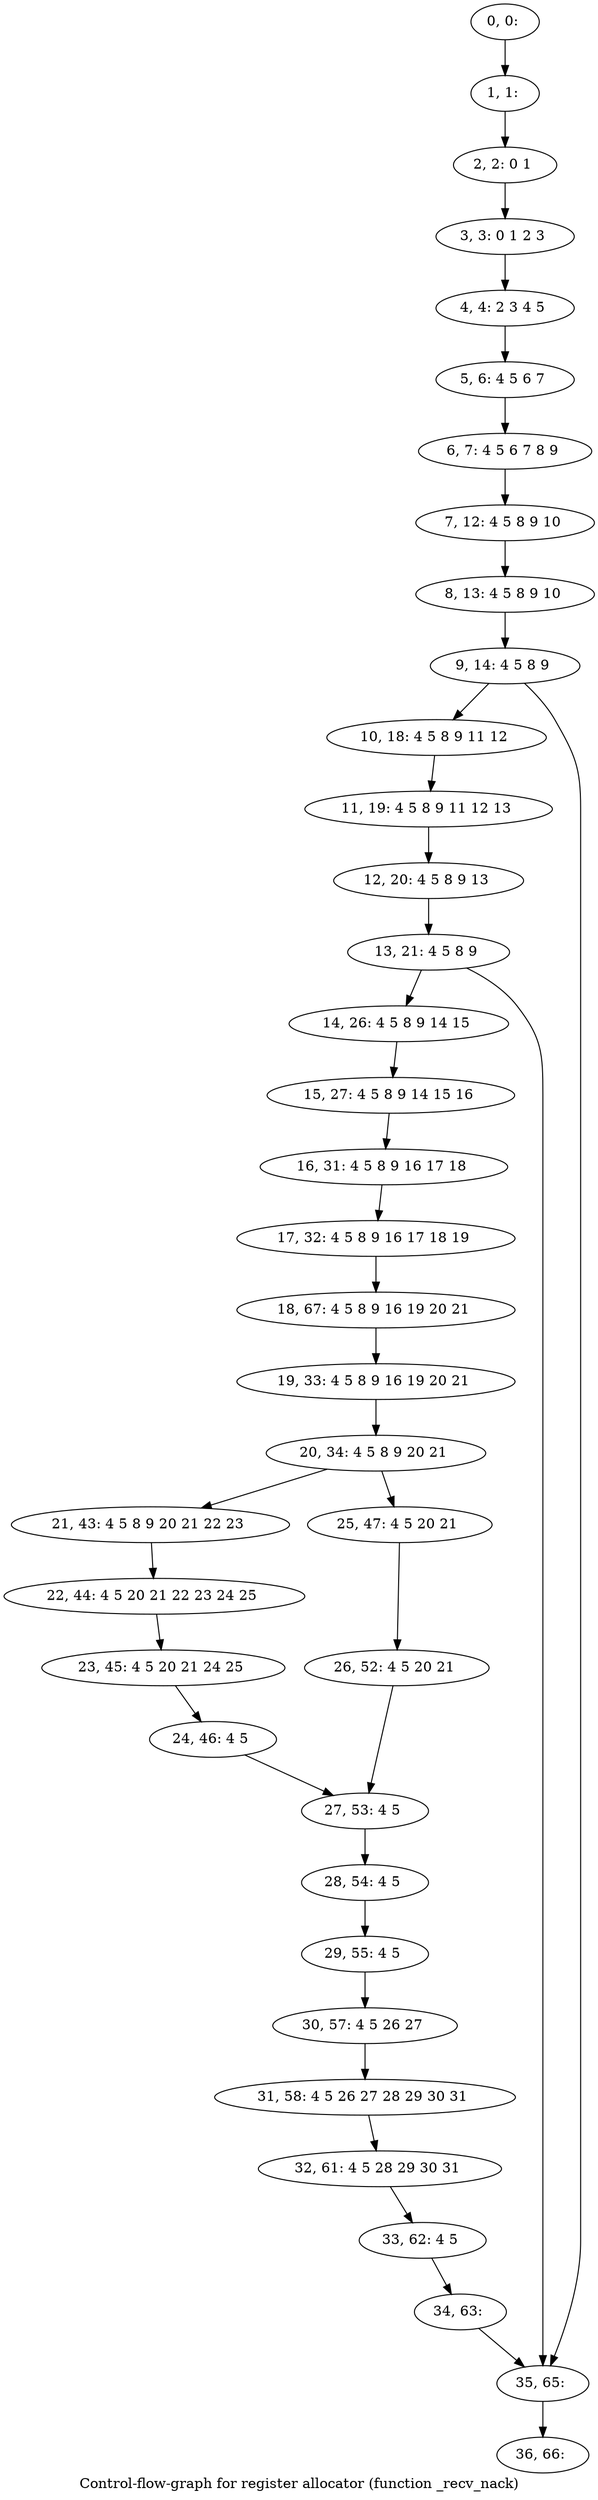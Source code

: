 digraph G {
graph [label="Control-flow-graph for register allocator (function _recv_nack)"]
0[label="0, 0: "];
1[label="1, 1: "];
2[label="2, 2: 0 1 "];
3[label="3, 3: 0 1 2 3 "];
4[label="4, 4: 2 3 4 5 "];
5[label="5, 6: 4 5 6 7 "];
6[label="6, 7: 4 5 6 7 8 9 "];
7[label="7, 12: 4 5 8 9 10 "];
8[label="8, 13: 4 5 8 9 10 "];
9[label="9, 14: 4 5 8 9 "];
10[label="10, 18: 4 5 8 9 11 12 "];
11[label="11, 19: 4 5 8 9 11 12 13 "];
12[label="12, 20: 4 5 8 9 13 "];
13[label="13, 21: 4 5 8 9 "];
14[label="14, 26: 4 5 8 9 14 15 "];
15[label="15, 27: 4 5 8 9 14 15 16 "];
16[label="16, 31: 4 5 8 9 16 17 18 "];
17[label="17, 32: 4 5 8 9 16 17 18 19 "];
18[label="18, 67: 4 5 8 9 16 19 20 21 "];
19[label="19, 33: 4 5 8 9 16 19 20 21 "];
20[label="20, 34: 4 5 8 9 20 21 "];
21[label="21, 43: 4 5 8 9 20 21 22 23 "];
22[label="22, 44: 4 5 20 21 22 23 24 25 "];
23[label="23, 45: 4 5 20 21 24 25 "];
24[label="24, 46: 4 5 "];
25[label="25, 47: 4 5 20 21 "];
26[label="26, 52: 4 5 20 21 "];
27[label="27, 53: 4 5 "];
28[label="28, 54: 4 5 "];
29[label="29, 55: 4 5 "];
30[label="30, 57: 4 5 26 27 "];
31[label="31, 58: 4 5 26 27 28 29 30 31 "];
32[label="32, 61: 4 5 28 29 30 31 "];
33[label="33, 62: 4 5 "];
34[label="34, 63: "];
35[label="35, 65: "];
36[label="36, 66: "];
0->1 ;
1->2 ;
2->3 ;
3->4 ;
4->5 ;
5->6 ;
6->7 ;
7->8 ;
8->9 ;
9->10 ;
9->35 ;
10->11 ;
11->12 ;
12->13 ;
13->14 ;
13->35 ;
14->15 ;
15->16 ;
16->17 ;
17->18 ;
18->19 ;
19->20 ;
20->21 ;
20->25 ;
21->22 ;
22->23 ;
23->24 ;
24->27 ;
25->26 ;
26->27 ;
27->28 ;
28->29 ;
29->30 ;
30->31 ;
31->32 ;
32->33 ;
33->34 ;
34->35 ;
35->36 ;
}
